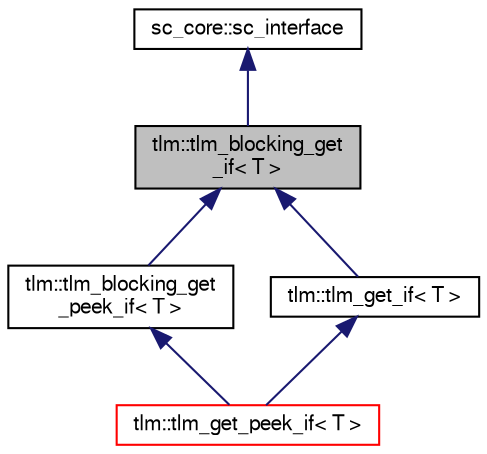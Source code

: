 digraph "tlm::tlm_blocking_get_if&lt; T &gt;"
{
  edge [fontname="FreeSans",fontsize="10",labelfontname="FreeSans",labelfontsize="10"];
  node [fontname="FreeSans",fontsize="10",shape=record];
  Node0 [label="tlm::tlm_blocking_get\l_if\< T \>",height=0.2,width=0.4,color="black", fillcolor="grey75", style="filled", fontcolor="black"];
  Node1 -> Node0 [dir="back",color="midnightblue",fontsize="10",style="solid",fontname="FreeSans"];
  Node1 [label="sc_core::sc_interface",height=0.2,width=0.4,color="black", fillcolor="white", style="filled",URL="/mnt/c/Users/fangk/Documents/hdl-playground/lib/systemc-2.3.3/objdir/docs/sysc/doxygen/systemc.tag$a01196.html"];
  Node0 -> Node2 [dir="back",color="midnightblue",fontsize="10",style="solid",fontname="FreeSans"];
  Node2 [label="tlm::tlm_blocking_get\l_peek_if\< T \>",height=0.2,width=0.4,color="black", fillcolor="white", style="filled",URL="$a02311.html"];
  Node2 -> Node3 [dir="back",color="midnightblue",fontsize="10",style="solid",fontname="FreeSans"];
  Node3 [label="tlm::tlm_get_peek_if\< T \>",height=0.2,width=0.4,color="red", fillcolor="white", style="filled",URL="$a02319.html"];
  Node0 -> Node7 [dir="back",color="midnightblue",fontsize="10",style="solid",fontname="FreeSans"];
  Node7 [label="tlm::tlm_get_if\< T \>",height=0.2,width=0.4,color="black", fillcolor="white", style="filled",URL="$a02291.html"];
  Node7 -> Node3 [dir="back",color="midnightblue",fontsize="10",style="solid",fontname="FreeSans"];
}

